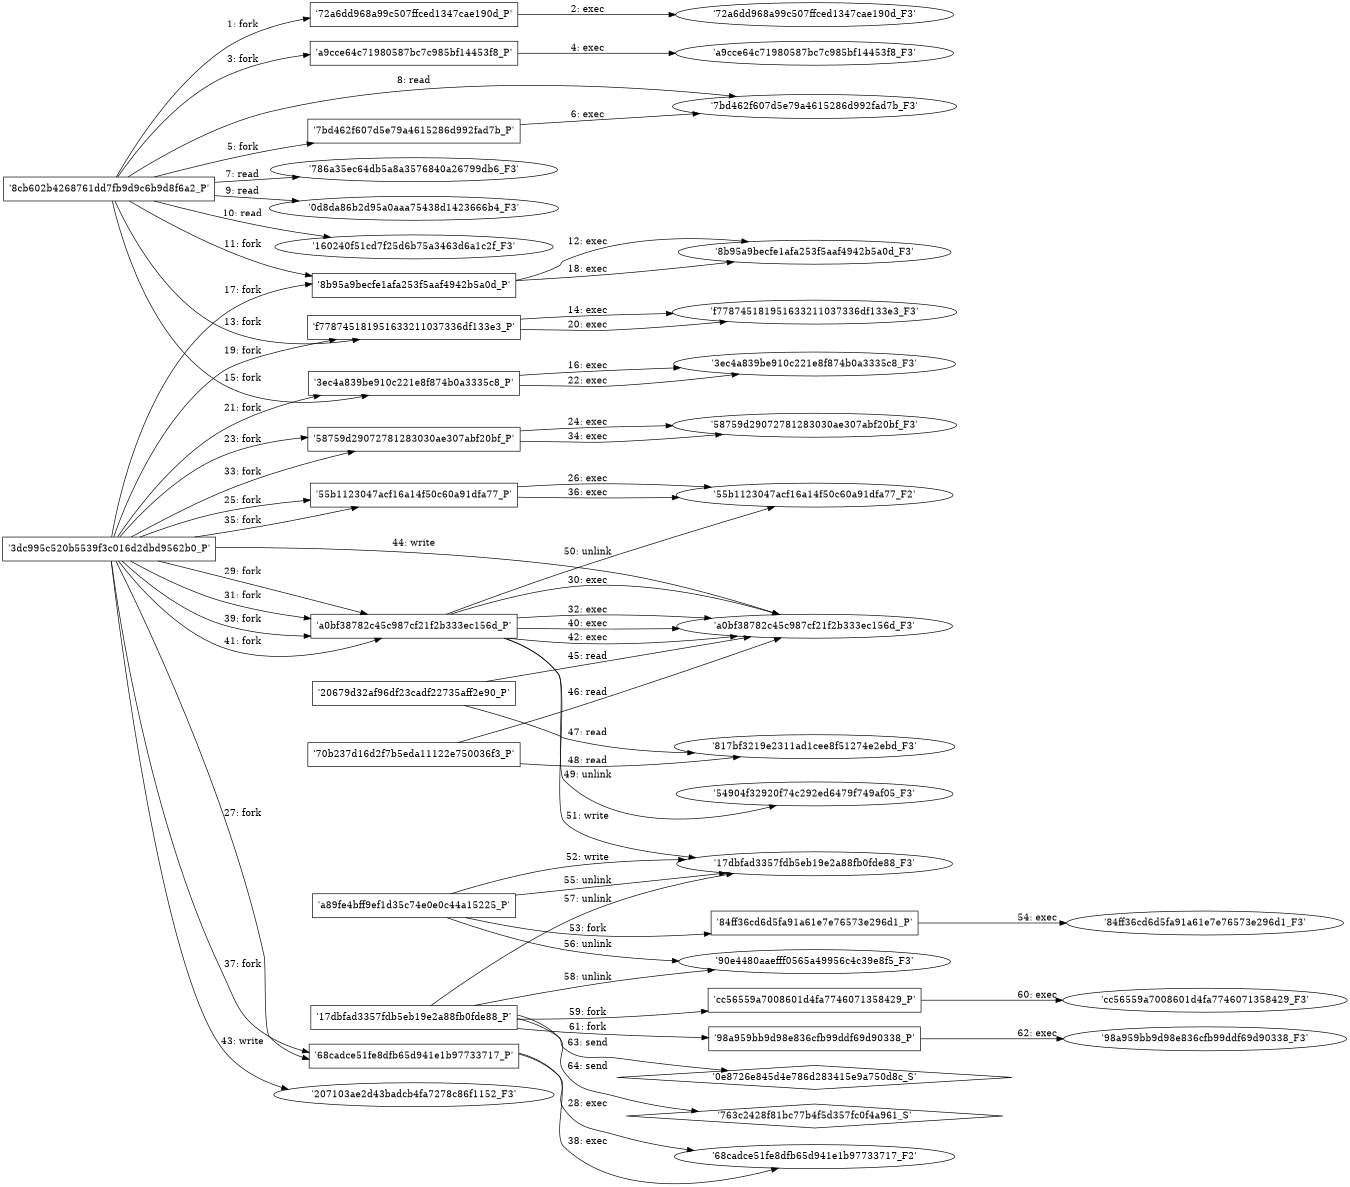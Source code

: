digraph "D:\Learning\Paper\apt\基于CTI的攻击预警\Dataset\攻击图\ASGfromALLCTI\No mas, Samas What’s in this ransomware’s modus operandi.dot" {
rankdir="LR"
size="9"
fixedsize="false"
splines="true"
nodesep=0.3
ranksep=0
fontsize=10
overlap="scalexy"
engine= "neato"
	"'8cb602b4268761dd7fb9d9c6b9d8f6a2_P'" [node_type=Process shape=box]
	"'72a6dd968a99c507ffced1347cae190d_P'" [node_type=Process shape=box]
	"'8cb602b4268761dd7fb9d9c6b9d8f6a2_P'" -> "'72a6dd968a99c507ffced1347cae190d_P'" [label="1: fork"]
	"'72a6dd968a99c507ffced1347cae190d_P'" [node_type=Process shape=box]
	"'72a6dd968a99c507ffced1347cae190d_F3'" [node_type=File shape=ellipse]
	"'72a6dd968a99c507ffced1347cae190d_P'" -> "'72a6dd968a99c507ffced1347cae190d_F3'" [label="2: exec"]
	"'8cb602b4268761dd7fb9d9c6b9d8f6a2_P'" [node_type=Process shape=box]
	"'a9cce64c71980587bc7c985bf14453f8_P'" [node_type=Process shape=box]
	"'8cb602b4268761dd7fb9d9c6b9d8f6a2_P'" -> "'a9cce64c71980587bc7c985bf14453f8_P'" [label="3: fork"]
	"'a9cce64c71980587bc7c985bf14453f8_P'" [node_type=Process shape=box]
	"'a9cce64c71980587bc7c985bf14453f8_F3'" [node_type=File shape=ellipse]
	"'a9cce64c71980587bc7c985bf14453f8_P'" -> "'a9cce64c71980587bc7c985bf14453f8_F3'" [label="4: exec"]
	"'8cb602b4268761dd7fb9d9c6b9d8f6a2_P'" [node_type=Process shape=box]
	"'7bd462f607d5e79a4615286d992fad7b_P'" [node_type=Process shape=box]
	"'8cb602b4268761dd7fb9d9c6b9d8f6a2_P'" -> "'7bd462f607d5e79a4615286d992fad7b_P'" [label="5: fork"]
	"'7bd462f607d5e79a4615286d992fad7b_P'" [node_type=Process shape=box]
	"'7bd462f607d5e79a4615286d992fad7b_F3'" [node_type=File shape=ellipse]
	"'7bd462f607d5e79a4615286d992fad7b_P'" -> "'7bd462f607d5e79a4615286d992fad7b_F3'" [label="6: exec"]
	"'786a35ec64db5a8a3576840a26799db6_F3'" [node_type=file shape=ellipse]
	"'8cb602b4268761dd7fb9d9c6b9d8f6a2_P'" [node_type=Process shape=box]
	"'8cb602b4268761dd7fb9d9c6b9d8f6a2_P'" -> "'786a35ec64db5a8a3576840a26799db6_F3'" [label="7: read"]
	"'7bd462f607d5e79a4615286d992fad7b_F3'" [node_type=file shape=ellipse]
	"'8cb602b4268761dd7fb9d9c6b9d8f6a2_P'" [node_type=Process shape=box]
	"'8cb602b4268761dd7fb9d9c6b9d8f6a2_P'" -> "'7bd462f607d5e79a4615286d992fad7b_F3'" [label="8: read"]
	"'0d8da86b2d95a0aaa75438d1423666b4_F3'" [node_type=file shape=ellipse]
	"'8cb602b4268761dd7fb9d9c6b9d8f6a2_P'" [node_type=Process shape=box]
	"'8cb602b4268761dd7fb9d9c6b9d8f6a2_P'" -> "'0d8da86b2d95a0aaa75438d1423666b4_F3'" [label="9: read"]
	"'160240f51cd7f25d6b75a3463d6a1c2f_F3'" [node_type=file shape=ellipse]
	"'8cb602b4268761dd7fb9d9c6b9d8f6a2_P'" [node_type=Process shape=box]
	"'8cb602b4268761dd7fb9d9c6b9d8f6a2_P'" -> "'160240f51cd7f25d6b75a3463d6a1c2f_F3'" [label="10: read"]
	"'8cb602b4268761dd7fb9d9c6b9d8f6a2_P'" [node_type=Process shape=box]
	"'8b95a9becfe1afa253f5aaf4942b5a0d_P'" [node_type=Process shape=box]
	"'8cb602b4268761dd7fb9d9c6b9d8f6a2_P'" -> "'8b95a9becfe1afa253f5aaf4942b5a0d_P'" [label="11: fork"]
	"'8b95a9becfe1afa253f5aaf4942b5a0d_P'" [node_type=Process shape=box]
	"'8b95a9becfe1afa253f5aaf4942b5a0d_F3'" [node_type=File shape=ellipse]
	"'8b95a9becfe1afa253f5aaf4942b5a0d_P'" -> "'8b95a9becfe1afa253f5aaf4942b5a0d_F3'" [label="12: exec"]
	"'8cb602b4268761dd7fb9d9c6b9d8f6a2_P'" [node_type=Process shape=box]
	"'f778745181951633211037336df133e3_P'" [node_type=Process shape=box]
	"'8cb602b4268761dd7fb9d9c6b9d8f6a2_P'" -> "'f778745181951633211037336df133e3_P'" [label="13: fork"]
	"'f778745181951633211037336df133e3_P'" [node_type=Process shape=box]
	"'f778745181951633211037336df133e3_F3'" [node_type=File shape=ellipse]
	"'f778745181951633211037336df133e3_P'" -> "'f778745181951633211037336df133e3_F3'" [label="14: exec"]
	"'8cb602b4268761dd7fb9d9c6b9d8f6a2_P'" [node_type=Process shape=box]
	"'3ec4a839be910c221e8f874b0a3335c8_P'" [node_type=Process shape=box]
	"'8cb602b4268761dd7fb9d9c6b9d8f6a2_P'" -> "'3ec4a839be910c221e8f874b0a3335c8_P'" [label="15: fork"]
	"'3ec4a839be910c221e8f874b0a3335c8_P'" [node_type=Process shape=box]
	"'3ec4a839be910c221e8f874b0a3335c8_F3'" [node_type=File shape=ellipse]
	"'3ec4a839be910c221e8f874b0a3335c8_P'" -> "'3ec4a839be910c221e8f874b0a3335c8_F3'" [label="16: exec"]
	"'3dc995c520b5539f3c016d2dbd9562b0_P'" [node_type=Process shape=box]
	"'8b95a9becfe1afa253f5aaf4942b5a0d_P'" [node_type=Process shape=box]
	"'3dc995c520b5539f3c016d2dbd9562b0_P'" -> "'8b95a9becfe1afa253f5aaf4942b5a0d_P'" [label="17: fork"]
	"'8b95a9becfe1afa253f5aaf4942b5a0d_P'" [node_type=Process shape=box]
	"'8b95a9becfe1afa253f5aaf4942b5a0d_F3'" [node_type=File shape=ellipse]
	"'8b95a9becfe1afa253f5aaf4942b5a0d_P'" -> "'8b95a9becfe1afa253f5aaf4942b5a0d_F3'" [label="18: exec"]
	"'3dc995c520b5539f3c016d2dbd9562b0_P'" [node_type=Process shape=box]
	"'f778745181951633211037336df133e3_P'" [node_type=Process shape=box]
	"'3dc995c520b5539f3c016d2dbd9562b0_P'" -> "'f778745181951633211037336df133e3_P'" [label="19: fork"]
	"'f778745181951633211037336df133e3_P'" [node_type=Process shape=box]
	"'f778745181951633211037336df133e3_F3'" [node_type=File shape=ellipse]
	"'f778745181951633211037336df133e3_P'" -> "'f778745181951633211037336df133e3_F3'" [label="20: exec"]
	"'3dc995c520b5539f3c016d2dbd9562b0_P'" [node_type=Process shape=box]
	"'3ec4a839be910c221e8f874b0a3335c8_P'" [node_type=Process shape=box]
	"'3dc995c520b5539f3c016d2dbd9562b0_P'" -> "'3ec4a839be910c221e8f874b0a3335c8_P'" [label="21: fork"]
	"'3ec4a839be910c221e8f874b0a3335c8_P'" [node_type=Process shape=box]
	"'3ec4a839be910c221e8f874b0a3335c8_F3'" [node_type=File shape=ellipse]
	"'3ec4a839be910c221e8f874b0a3335c8_P'" -> "'3ec4a839be910c221e8f874b0a3335c8_F3'" [label="22: exec"]
	"'3dc995c520b5539f3c016d2dbd9562b0_P'" [node_type=Process shape=box]
	"'58759d29072781283030ae307abf20bf_P'" [node_type=Process shape=box]
	"'3dc995c520b5539f3c016d2dbd9562b0_P'" -> "'58759d29072781283030ae307abf20bf_P'" [label="23: fork"]
	"'58759d29072781283030ae307abf20bf_P'" [node_type=Process shape=box]
	"'58759d29072781283030ae307abf20bf_F3'" [node_type=File shape=ellipse]
	"'58759d29072781283030ae307abf20bf_P'" -> "'58759d29072781283030ae307abf20bf_F3'" [label="24: exec"]
	"'3dc995c520b5539f3c016d2dbd9562b0_P'" [node_type=Process shape=box]
	"'55b1123047acf16a14f50c60a91dfa77_P'" [node_type=Process shape=box]
	"'3dc995c520b5539f3c016d2dbd9562b0_P'" -> "'55b1123047acf16a14f50c60a91dfa77_P'" [label="25: fork"]
	"'55b1123047acf16a14f50c60a91dfa77_P'" [node_type=Process shape=box]
	"'55b1123047acf16a14f50c60a91dfa77_F2'" [node_type=File shape=ellipse]
	"'55b1123047acf16a14f50c60a91dfa77_P'" -> "'55b1123047acf16a14f50c60a91dfa77_F2'" [label="26: exec"]
	"'3dc995c520b5539f3c016d2dbd9562b0_P'" [node_type=Process shape=box]
	"'68cadce51fe8dfb65d941e1b97733717_P'" [node_type=Process shape=box]
	"'3dc995c520b5539f3c016d2dbd9562b0_P'" -> "'68cadce51fe8dfb65d941e1b97733717_P'" [label="27: fork"]
	"'68cadce51fe8dfb65d941e1b97733717_P'" [node_type=Process shape=box]
	"'68cadce51fe8dfb65d941e1b97733717_F2'" [node_type=File shape=ellipse]
	"'68cadce51fe8dfb65d941e1b97733717_P'" -> "'68cadce51fe8dfb65d941e1b97733717_F2'" [label="28: exec"]
	"'3dc995c520b5539f3c016d2dbd9562b0_P'" [node_type=Process shape=box]
	"'a0bf38782c45c987cf21f2b333ec156d_P'" [node_type=Process shape=box]
	"'3dc995c520b5539f3c016d2dbd9562b0_P'" -> "'a0bf38782c45c987cf21f2b333ec156d_P'" [label="29: fork"]
	"'a0bf38782c45c987cf21f2b333ec156d_P'" [node_type=Process shape=box]
	"'a0bf38782c45c987cf21f2b333ec156d_F3'" [node_type=File shape=ellipse]
	"'a0bf38782c45c987cf21f2b333ec156d_P'" -> "'a0bf38782c45c987cf21f2b333ec156d_F3'" [label="30: exec"]
	"'3dc995c520b5539f3c016d2dbd9562b0_P'" [node_type=Process shape=box]
	"'a0bf38782c45c987cf21f2b333ec156d_P'" [node_type=Process shape=box]
	"'3dc995c520b5539f3c016d2dbd9562b0_P'" -> "'a0bf38782c45c987cf21f2b333ec156d_P'" [label="31: fork"]
	"'a0bf38782c45c987cf21f2b333ec156d_P'" [node_type=Process shape=box]
	"'a0bf38782c45c987cf21f2b333ec156d_F3'" [node_type=File shape=ellipse]
	"'a0bf38782c45c987cf21f2b333ec156d_P'" -> "'a0bf38782c45c987cf21f2b333ec156d_F3'" [label="32: exec"]
	"'3dc995c520b5539f3c016d2dbd9562b0_P'" [node_type=Process shape=box]
	"'58759d29072781283030ae307abf20bf_P'" [node_type=Process shape=box]
	"'3dc995c520b5539f3c016d2dbd9562b0_P'" -> "'58759d29072781283030ae307abf20bf_P'" [label="33: fork"]
	"'58759d29072781283030ae307abf20bf_P'" [node_type=Process shape=box]
	"'58759d29072781283030ae307abf20bf_F3'" [node_type=File shape=ellipse]
	"'58759d29072781283030ae307abf20bf_P'" -> "'58759d29072781283030ae307abf20bf_F3'" [label="34: exec"]
	"'3dc995c520b5539f3c016d2dbd9562b0_P'" [node_type=Process shape=box]
	"'55b1123047acf16a14f50c60a91dfa77_P'" [node_type=Process shape=box]
	"'3dc995c520b5539f3c016d2dbd9562b0_P'" -> "'55b1123047acf16a14f50c60a91dfa77_P'" [label="35: fork"]
	"'55b1123047acf16a14f50c60a91dfa77_P'" [node_type=Process shape=box]
	"'55b1123047acf16a14f50c60a91dfa77_F2'" [node_type=File shape=ellipse]
	"'55b1123047acf16a14f50c60a91dfa77_P'" -> "'55b1123047acf16a14f50c60a91dfa77_F2'" [label="36: exec"]
	"'3dc995c520b5539f3c016d2dbd9562b0_P'" [node_type=Process shape=box]
	"'68cadce51fe8dfb65d941e1b97733717_P'" [node_type=Process shape=box]
	"'3dc995c520b5539f3c016d2dbd9562b0_P'" -> "'68cadce51fe8dfb65d941e1b97733717_P'" [label="37: fork"]
	"'68cadce51fe8dfb65d941e1b97733717_P'" [node_type=Process shape=box]
	"'68cadce51fe8dfb65d941e1b97733717_F2'" [node_type=File shape=ellipse]
	"'68cadce51fe8dfb65d941e1b97733717_P'" -> "'68cadce51fe8dfb65d941e1b97733717_F2'" [label="38: exec"]
	"'3dc995c520b5539f3c016d2dbd9562b0_P'" [node_type=Process shape=box]
	"'a0bf38782c45c987cf21f2b333ec156d_P'" [node_type=Process shape=box]
	"'3dc995c520b5539f3c016d2dbd9562b0_P'" -> "'a0bf38782c45c987cf21f2b333ec156d_P'" [label="39: fork"]
	"'a0bf38782c45c987cf21f2b333ec156d_P'" [node_type=Process shape=box]
	"'a0bf38782c45c987cf21f2b333ec156d_F3'" [node_type=File shape=ellipse]
	"'a0bf38782c45c987cf21f2b333ec156d_P'" -> "'a0bf38782c45c987cf21f2b333ec156d_F3'" [label="40: exec"]
	"'3dc995c520b5539f3c016d2dbd9562b0_P'" [node_type=Process shape=box]
	"'a0bf38782c45c987cf21f2b333ec156d_P'" [node_type=Process shape=box]
	"'3dc995c520b5539f3c016d2dbd9562b0_P'" -> "'a0bf38782c45c987cf21f2b333ec156d_P'" [label="41: fork"]
	"'a0bf38782c45c987cf21f2b333ec156d_P'" [node_type=Process shape=box]
	"'a0bf38782c45c987cf21f2b333ec156d_F3'" [node_type=File shape=ellipse]
	"'a0bf38782c45c987cf21f2b333ec156d_P'" -> "'a0bf38782c45c987cf21f2b333ec156d_F3'" [label="42: exec"]
	"'207103ae2d43badcb4fa7278c86f1152_F3'" [node_type=file shape=ellipse]
	"'3dc995c520b5539f3c016d2dbd9562b0_P'" [node_type=Process shape=box]
	"'3dc995c520b5539f3c016d2dbd9562b0_P'" -> "'207103ae2d43badcb4fa7278c86f1152_F3'" [label="43: write"]
	"'a0bf38782c45c987cf21f2b333ec156d_F3'" [node_type=file shape=ellipse]
	"'3dc995c520b5539f3c016d2dbd9562b0_P'" [node_type=Process shape=box]
	"'3dc995c520b5539f3c016d2dbd9562b0_P'" -> "'a0bf38782c45c987cf21f2b333ec156d_F3'" [label="44: write"]
	"'a0bf38782c45c987cf21f2b333ec156d_F3'" [node_type=file shape=ellipse]
	"'20679d32af96df23cadf22735aff2e90_P'" [node_type=Process shape=box]
	"'20679d32af96df23cadf22735aff2e90_P'" -> "'a0bf38782c45c987cf21f2b333ec156d_F3'" [label="45: read"]
	"'a0bf38782c45c987cf21f2b333ec156d_F3'" [node_type=file shape=ellipse]
	"'70b237d16d2f7b5eda11122e750036f3_P'" [node_type=Process shape=box]
	"'70b237d16d2f7b5eda11122e750036f3_P'" -> "'a0bf38782c45c987cf21f2b333ec156d_F3'" [label="46: read"]
	"'817bf3219e2311ad1cee8f51274e2ebd_F3'" [node_type=file shape=ellipse]
	"'20679d32af96df23cadf22735aff2e90_P'" [node_type=Process shape=box]
	"'20679d32af96df23cadf22735aff2e90_P'" -> "'817bf3219e2311ad1cee8f51274e2ebd_F3'" [label="47: read"]
	"'817bf3219e2311ad1cee8f51274e2ebd_F3'" [node_type=file shape=ellipse]
	"'70b237d16d2f7b5eda11122e750036f3_P'" [node_type=Process shape=box]
	"'70b237d16d2f7b5eda11122e750036f3_P'" -> "'817bf3219e2311ad1cee8f51274e2ebd_F3'" [label="48: read"]
	"'54904f32920f74c292ed6479f749af05_F3'" [node_type=file shape=ellipse]
	"'a0bf38782c45c987cf21f2b333ec156d_P'" [node_type=Process shape=box]
	"'a0bf38782c45c987cf21f2b333ec156d_P'" -> "'54904f32920f74c292ed6479f749af05_F3'" [label="49: unlink"]
	"'55b1123047acf16a14f50c60a91dfa77_F2'" [node_type=file shape=ellipse]
	"'a0bf38782c45c987cf21f2b333ec156d_P'" [node_type=Process shape=box]
	"'a0bf38782c45c987cf21f2b333ec156d_P'" -> "'55b1123047acf16a14f50c60a91dfa77_F2'" [label="50: unlink"]
	"'17dbfad3357fdb5eb19e2a88fb0fde88_F3'" [node_type=file shape=ellipse]
	"'a0bf38782c45c987cf21f2b333ec156d_P'" [node_type=Process shape=box]
	"'a0bf38782c45c987cf21f2b333ec156d_P'" -> "'17dbfad3357fdb5eb19e2a88fb0fde88_F3'" [label="51: write"]
	"'17dbfad3357fdb5eb19e2a88fb0fde88_F3'" [node_type=file shape=ellipse]
	"'a89fe4bff9ef1d35c74e0e0c44a15225_P'" [node_type=Process shape=box]
	"'a89fe4bff9ef1d35c74e0e0c44a15225_P'" -> "'17dbfad3357fdb5eb19e2a88fb0fde88_F3'" [label="52: write"]
	"'a89fe4bff9ef1d35c74e0e0c44a15225_P'" [node_type=Process shape=box]
	"'84ff36cd6d5fa91a61e7e76573e296d1_P'" [node_type=Process shape=box]
	"'a89fe4bff9ef1d35c74e0e0c44a15225_P'" -> "'84ff36cd6d5fa91a61e7e76573e296d1_P'" [label="53: fork"]
	"'84ff36cd6d5fa91a61e7e76573e296d1_P'" [node_type=Process shape=box]
	"'84ff36cd6d5fa91a61e7e76573e296d1_F3'" [node_type=File shape=ellipse]
	"'84ff36cd6d5fa91a61e7e76573e296d1_P'" -> "'84ff36cd6d5fa91a61e7e76573e296d1_F3'" [label="54: exec"]
	"'17dbfad3357fdb5eb19e2a88fb0fde88_F3'" [node_type=file shape=ellipse]
	"'a89fe4bff9ef1d35c74e0e0c44a15225_P'" [node_type=Process shape=box]
	"'a89fe4bff9ef1d35c74e0e0c44a15225_P'" -> "'17dbfad3357fdb5eb19e2a88fb0fde88_F3'" [label="55: unlink"]
	"'90e4480aaefff0565a49956c4c39e8f5_F3'" [node_type=file shape=ellipse]
	"'a89fe4bff9ef1d35c74e0e0c44a15225_P'" [node_type=Process shape=box]
	"'a89fe4bff9ef1d35c74e0e0c44a15225_P'" -> "'90e4480aaefff0565a49956c4c39e8f5_F3'" [label="56: unlink"]
	"'17dbfad3357fdb5eb19e2a88fb0fde88_F3'" [node_type=file shape=ellipse]
	"'17dbfad3357fdb5eb19e2a88fb0fde88_P'" [node_type=Process shape=box]
	"'17dbfad3357fdb5eb19e2a88fb0fde88_P'" -> "'17dbfad3357fdb5eb19e2a88fb0fde88_F3'" [label="57: unlink"]
	"'90e4480aaefff0565a49956c4c39e8f5_F3'" [node_type=file shape=ellipse]
	"'17dbfad3357fdb5eb19e2a88fb0fde88_P'" [node_type=Process shape=box]
	"'17dbfad3357fdb5eb19e2a88fb0fde88_P'" -> "'90e4480aaefff0565a49956c4c39e8f5_F3'" [label="58: unlink"]
	"'17dbfad3357fdb5eb19e2a88fb0fde88_P'" [node_type=Process shape=box]
	"'cc56559a7008601d4fa7746071358429_P'" [node_type=Process shape=box]
	"'17dbfad3357fdb5eb19e2a88fb0fde88_P'" -> "'cc56559a7008601d4fa7746071358429_P'" [label="59: fork"]
	"'cc56559a7008601d4fa7746071358429_P'" [node_type=Process shape=box]
	"'cc56559a7008601d4fa7746071358429_F3'" [node_type=File shape=ellipse]
	"'cc56559a7008601d4fa7746071358429_P'" -> "'cc56559a7008601d4fa7746071358429_F3'" [label="60: exec"]
	"'17dbfad3357fdb5eb19e2a88fb0fde88_P'" [node_type=Process shape=box]
	"'98a959bb9d98e836cfb99ddf69d90338_P'" [node_type=Process shape=box]
	"'17dbfad3357fdb5eb19e2a88fb0fde88_P'" -> "'98a959bb9d98e836cfb99ddf69d90338_P'" [label="61: fork"]
	"'98a959bb9d98e836cfb99ddf69d90338_P'" [node_type=Process shape=box]
	"'98a959bb9d98e836cfb99ddf69d90338_F3'" [node_type=File shape=ellipse]
	"'98a959bb9d98e836cfb99ddf69d90338_P'" -> "'98a959bb9d98e836cfb99ddf69d90338_F3'" [label="62: exec"]
	"'0e8726e845d4e786d283415e9a750d8c_S'" [node_type=Socket shape=diamond]
	"'17dbfad3357fdb5eb19e2a88fb0fde88_P'" [node_type=Process shape=box]
	"'17dbfad3357fdb5eb19e2a88fb0fde88_P'" -> "'0e8726e845d4e786d283415e9a750d8c_S'" [label="63: send"]
	"'763c2428f81bc77b4f5d357fc0f4a961_S'" [node_type=Socket shape=diamond]
	"'17dbfad3357fdb5eb19e2a88fb0fde88_P'" [node_type=Process shape=box]
	"'17dbfad3357fdb5eb19e2a88fb0fde88_P'" -> "'763c2428f81bc77b4f5d357fc0f4a961_S'" [label="64: send"]
}
